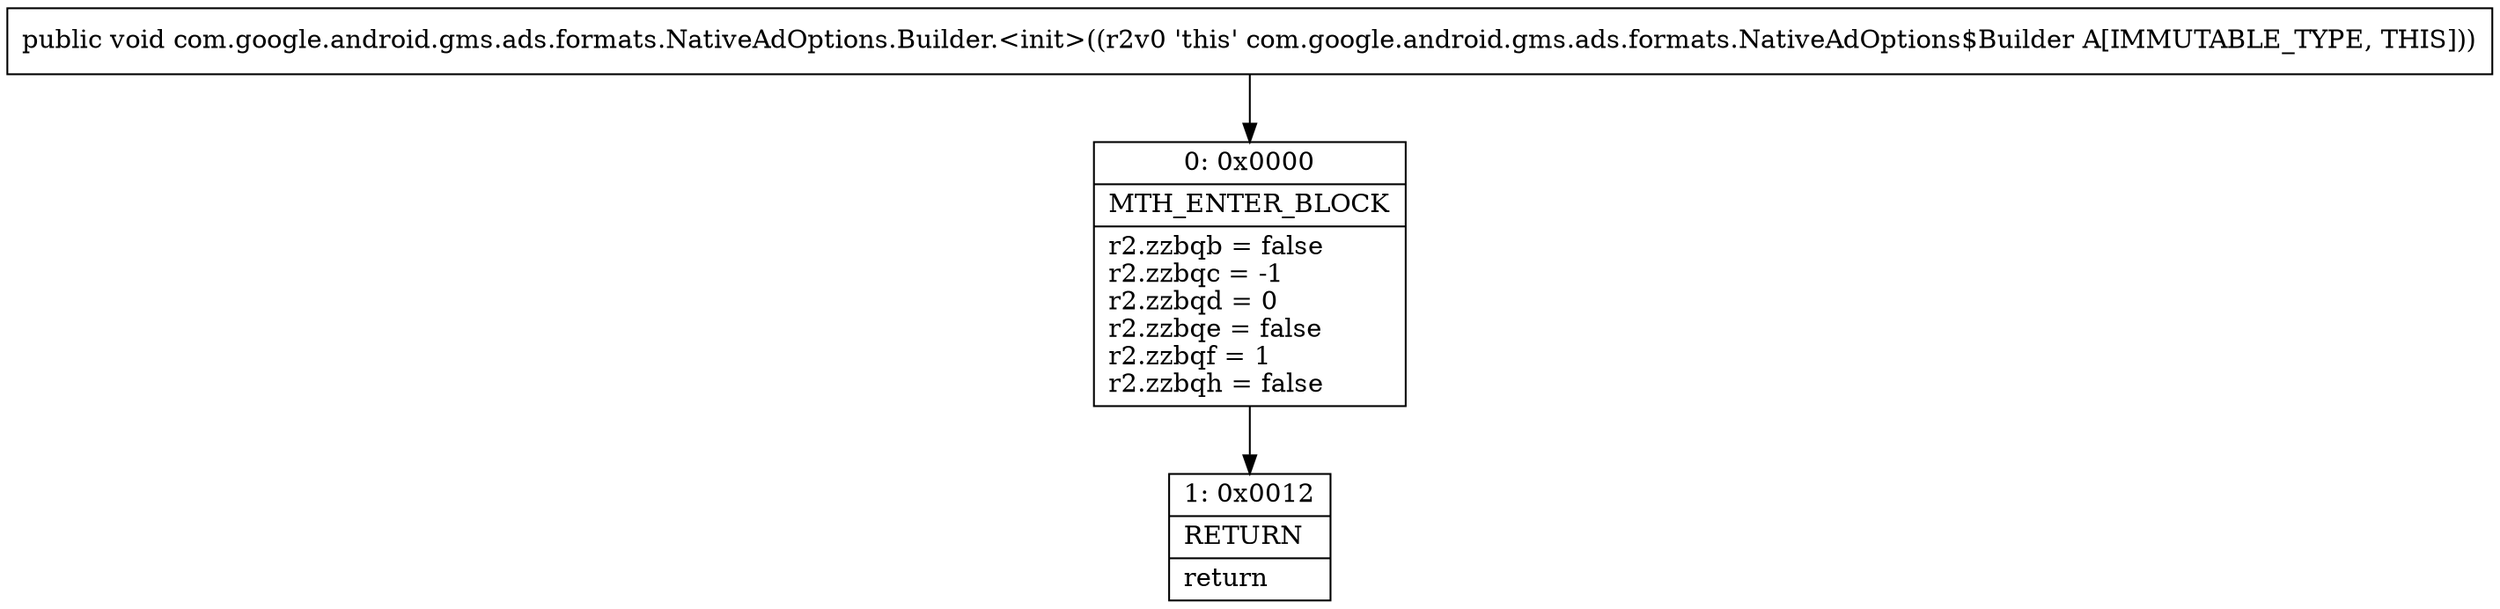 digraph "CFG forcom.google.android.gms.ads.formats.NativeAdOptions.Builder.\<init\>()V" {
Node_0 [shape=record,label="{0\:\ 0x0000|MTH_ENTER_BLOCK\l|r2.zzbqb = false\lr2.zzbqc = \-1\lr2.zzbqd = 0\lr2.zzbqe = false\lr2.zzbqf = 1\lr2.zzbqh = false\l}"];
Node_1 [shape=record,label="{1\:\ 0x0012|RETURN\l|return\l}"];
MethodNode[shape=record,label="{public void com.google.android.gms.ads.formats.NativeAdOptions.Builder.\<init\>((r2v0 'this' com.google.android.gms.ads.formats.NativeAdOptions$Builder A[IMMUTABLE_TYPE, THIS])) }"];
MethodNode -> Node_0;
Node_0 -> Node_1;
}

